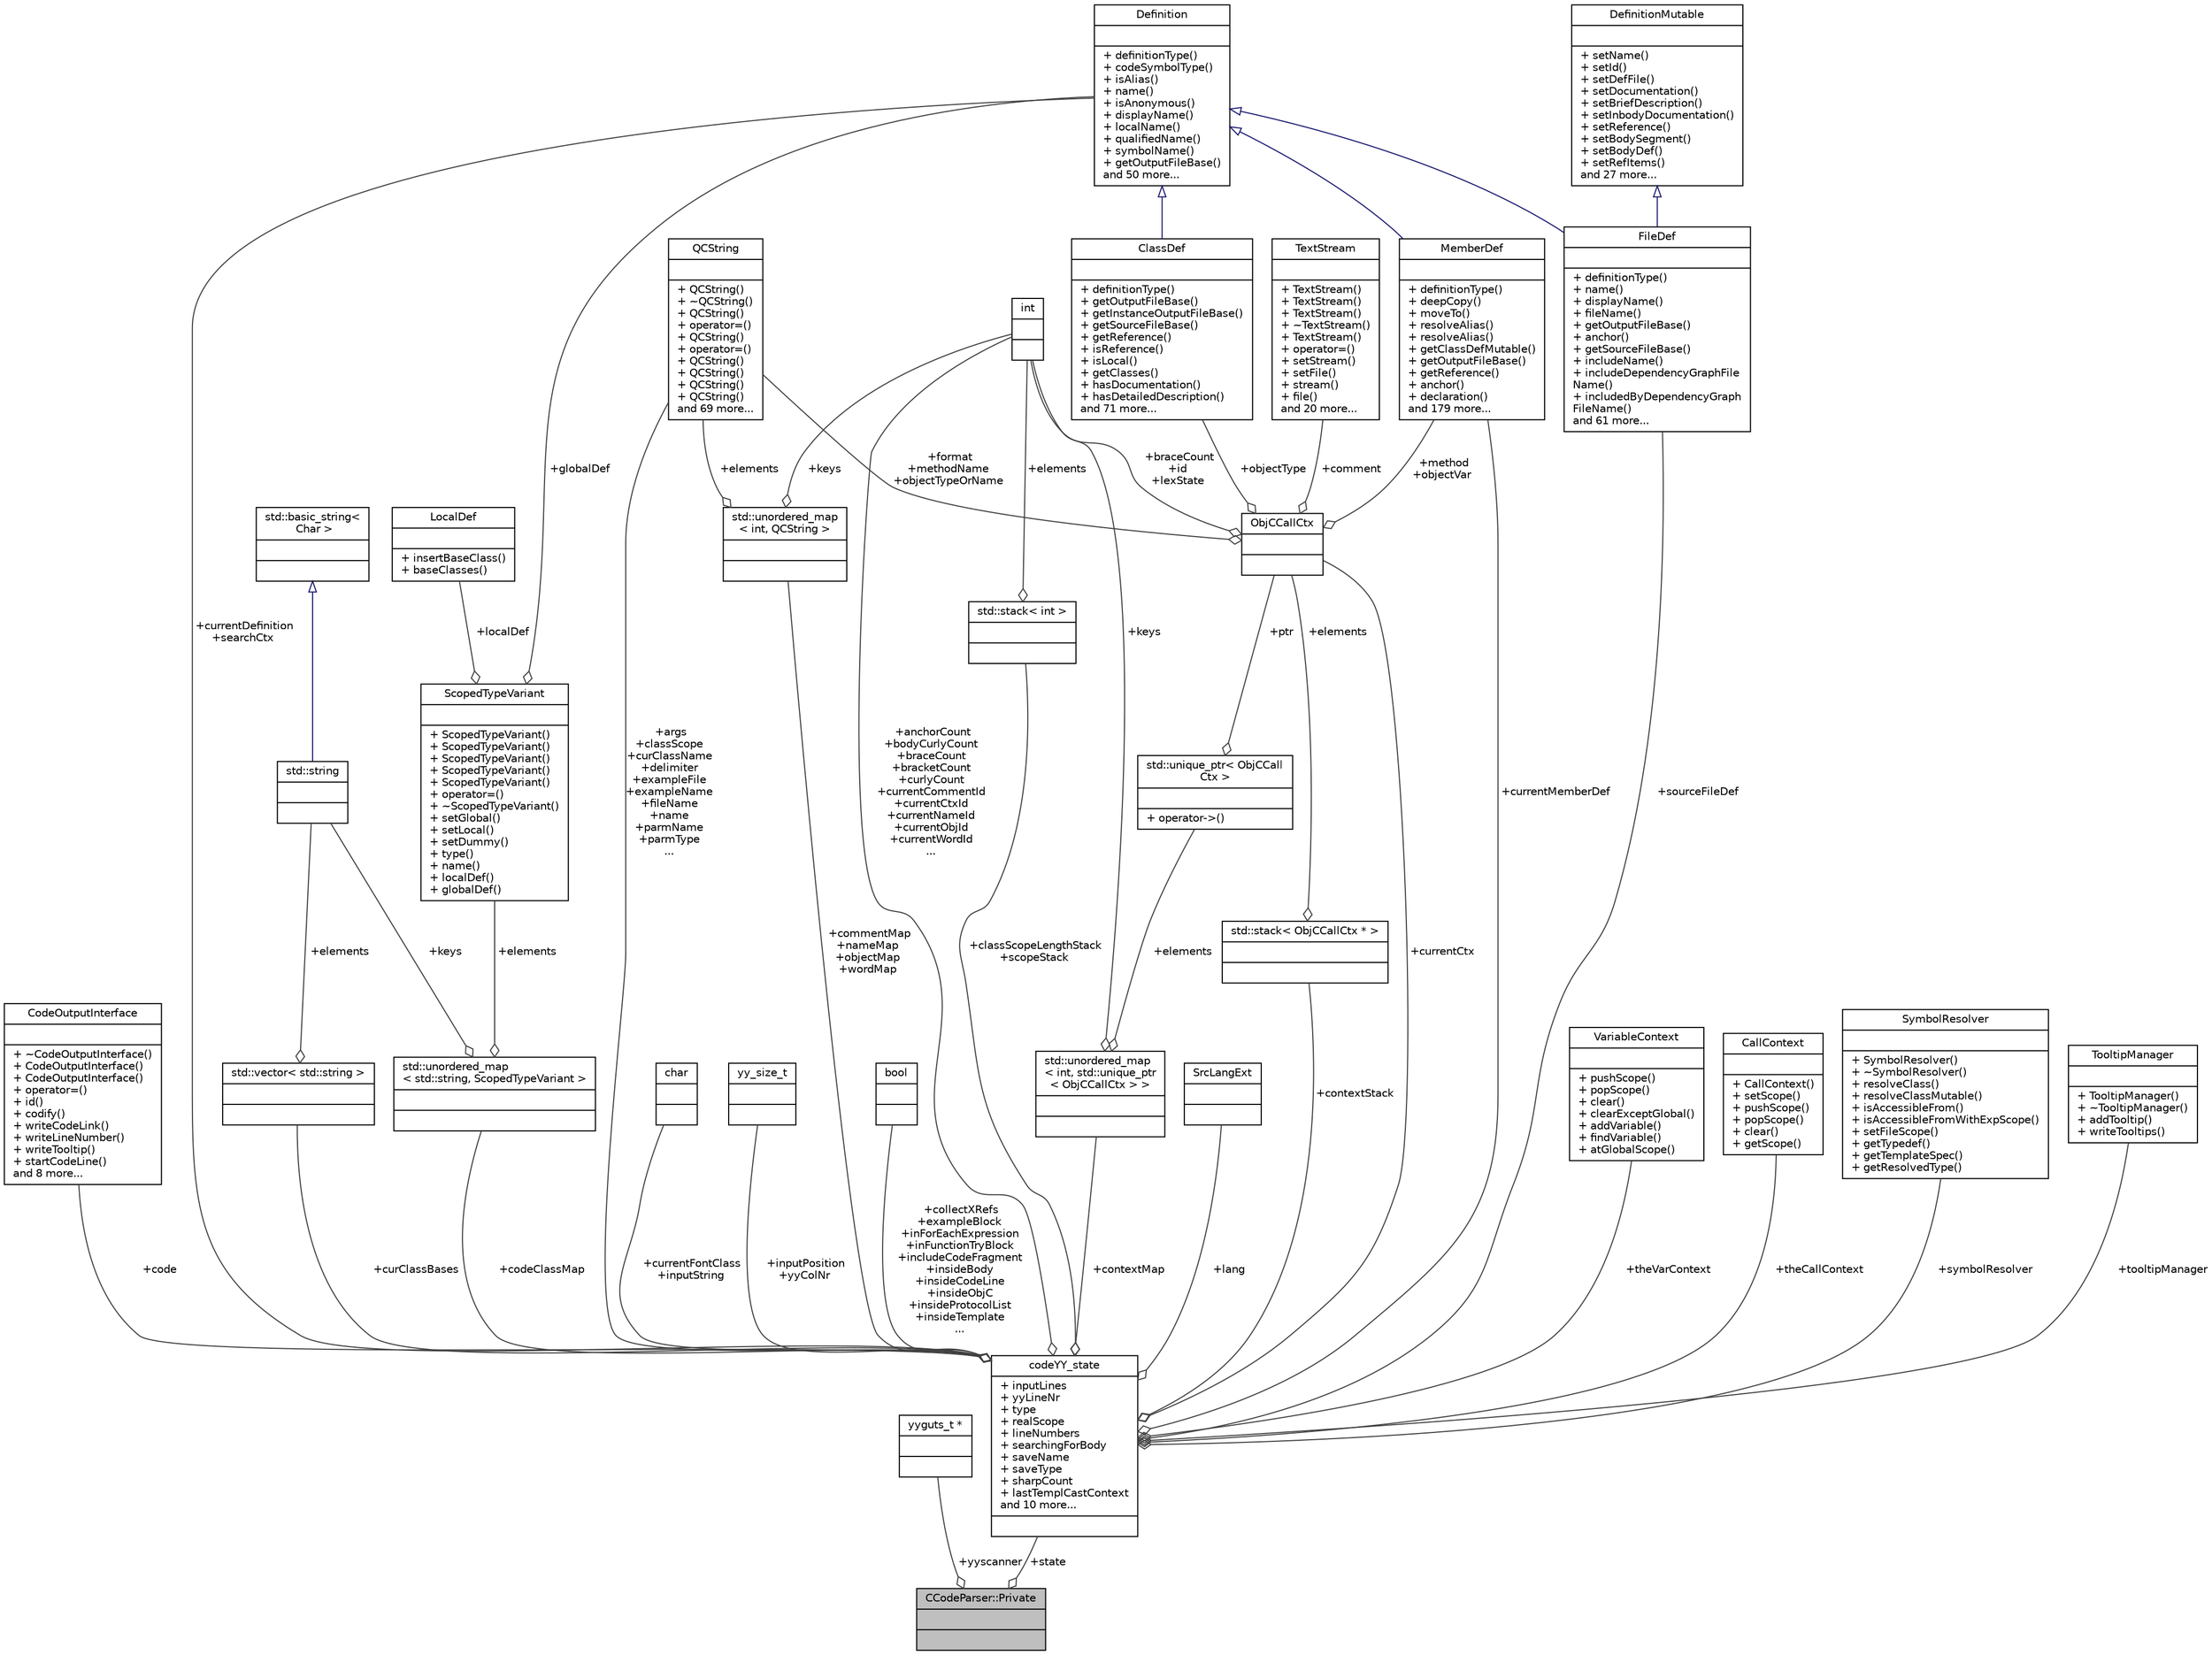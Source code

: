 digraph "CCodeParser::Private"
{
 // LATEX_PDF_SIZE
  edge [fontname="Helvetica",fontsize="10",labelfontname="Helvetica",labelfontsize="10"];
  node [fontname="Helvetica",fontsize="10",shape=record];
  Node1 [label="{CCodeParser::Private\n||}",height=0.2,width=0.4,color="black", fillcolor="grey75", style="filled", fontcolor="black",tooltip=" "];
  Node2 -> Node1 [color="grey25",fontsize="10",style="solid",label=" +yyscanner" ,arrowhead="odiamond",fontname="Helvetica"];
  Node2 [label="{yyguts_t *\n||}",height=0.2,width=0.4,color="black", fillcolor="white", style="filled",tooltip=" "];
  Node3 -> Node1 [color="grey25",fontsize="10",style="solid",label=" +state" ,arrowhead="odiamond",fontname="Helvetica"];
  Node3 [label="{codeYY_state\n|+ inputLines\l+ yyLineNr\l+ type\l+ realScope\l+ lineNumbers\l+ searchingForBody\l+ saveName\l+ saveType\l+ sharpCount\l+ lastTemplCastContext\land 10 more...\l|}",height=0.2,width=0.4,color="black", fillcolor="white", style="filled",URL="$structcodeYY__state.html",tooltip=" "];
  Node4 -> Node3 [color="grey25",fontsize="10",style="solid",label=" +code" ,arrowhead="odiamond",fontname="Helvetica"];
  Node4 [label="{CodeOutputInterface\n||+ ~CodeOutputInterface()\l+ CodeOutputInterface()\l+ CodeOutputInterface()\l+ operator=()\l+ id()\l+ codify()\l+ writeCodeLink()\l+ writeLineNumber()\l+ writeTooltip()\l+ startCodeLine()\land 8 more...\l}",height=0.2,width=0.4,color="black", fillcolor="white", style="filled",URL="$classCodeOutputInterface.html",tooltip=" "];
  Node5 -> Node3 [color="grey25",fontsize="10",style="solid",label=" +codeClassMap" ,arrowhead="odiamond",fontname="Helvetica"];
  Node5 [label="{std::unordered_map\l\< std::string, ScopedTypeVariant \>\n||}",height=0.2,width=0.4,color="black", fillcolor="white", style="filled",tooltip=" "];
  Node6 -> Node5 [color="grey25",fontsize="10",style="solid",label=" +keys" ,arrowhead="odiamond",fontname="Helvetica"];
  Node6 [label="{std::string\n||}",height=0.2,width=0.4,color="black", fillcolor="white", style="filled",tooltip=" "];
  Node7 -> Node6 [dir="back",color="midnightblue",fontsize="10",style="solid",arrowtail="onormal",fontname="Helvetica"];
  Node7 [label="{std::basic_string\<\l Char \>\n||}",height=0.2,width=0.4,color="black", fillcolor="white", style="filled",tooltip=" "];
  Node8 -> Node5 [color="grey25",fontsize="10",style="solid",label=" +elements" ,arrowhead="odiamond",fontname="Helvetica"];
  Node8 [label="{ScopedTypeVariant\n||+ ScopedTypeVariant()\l+ ScopedTypeVariant()\l+ ScopedTypeVariant()\l+ ScopedTypeVariant()\l+ ScopedTypeVariant()\l+ operator=()\l+ ~ScopedTypeVariant()\l+ setGlobal()\l+ setLocal()\l+ setDummy()\l+ type()\l+ name()\l+ localDef()\l+ globalDef()\l}",height=0.2,width=0.4,color="black", fillcolor="white", style="filled",URL="$classScopedTypeVariant.html",tooltip=" "];
  Node9 -> Node8 [color="grey25",fontsize="10",style="solid",label=" +globalDef" ,arrowhead="odiamond",fontname="Helvetica"];
  Node9 [label="{Definition\n||+ definitionType()\l+ codeSymbolType()\l+ isAlias()\l+ name()\l+ isAnonymous()\l+ displayName()\l+ localName()\l+ qualifiedName()\l+ symbolName()\l+ getOutputFileBase()\land 50 more...\l}",height=0.2,width=0.4,color="black", fillcolor="white", style="filled",URL="$classDefinition.html",tooltip=" "];
  Node10 -> Node8 [color="grey25",fontsize="10",style="solid",label=" +localDef" ,arrowhead="odiamond",fontname="Helvetica"];
  Node10 [label="{LocalDef\n||+ insertBaseClass()\l+ baseClasses()\l}",height=0.2,width=0.4,color="black", fillcolor="white", style="filled",URL="$classLocalDef.html",tooltip=" "];
  Node11 -> Node3 [color="grey25",fontsize="10",style="solid",label=" +args\n+classScope\n+curClassName\n+delimiter\n+exampleFile\n+exampleName\n+fileName\n+name\n+parmName\n+parmType\n..." ,arrowhead="odiamond",fontname="Helvetica"];
  Node11 [label="{QCString\n||+ QCString()\l+ ~QCString()\l+ QCString()\l+ operator=()\l+ QCString()\l+ operator=()\l+ QCString()\l+ QCString()\l+ QCString()\l+ QCString()\land 69 more...\l}",height=0.2,width=0.4,color="black", fillcolor="white", style="filled",URL="$classQCString.html",tooltip=" "];
  Node12 -> Node3 [color="grey25",fontsize="10",style="solid",label=" +curClassBases" ,arrowhead="odiamond",fontname="Helvetica"];
  Node12 [label="{std::vector\< std::string \>\n||}",height=0.2,width=0.4,color="black", fillcolor="white", style="filled",tooltip=" "];
  Node6 -> Node12 [color="grey25",fontsize="10",style="solid",label=" +elements" ,arrowhead="odiamond",fontname="Helvetica"];
  Node13 -> Node3 [color="grey25",fontsize="10",style="solid",label=" +currentFontClass\n+inputString" ,arrowhead="odiamond",fontname="Helvetica"];
  Node13 [label="{char\n||}",height=0.2,width=0.4,color="black", fillcolor="white", style="filled",tooltip=" "];
  Node14 -> Node3 [color="grey25",fontsize="10",style="solid",label=" +inputPosition\n+yyColNr" ,arrowhead="odiamond",fontname="Helvetica"];
  Node14 [label="{yy_size_t\n||}",height=0.2,width=0.4,color="black", fillcolor="white", style="filled",tooltip=" "];
  Node15 -> Node3 [color="grey25",fontsize="10",style="solid",label=" +anchorCount\n+bodyCurlyCount\n+braceCount\n+bracketCount\n+curlyCount\n+currentCommentId\n+currentCtxId\n+currentNameId\n+currentObjId\n+currentWordId\n..." ,arrowhead="odiamond",fontname="Helvetica"];
  Node15 [label="{int\n||}",height=0.2,width=0.4,color="black", fillcolor="white", style="filled",URL="$classint.html",tooltip=" "];
  Node16 -> Node3 [color="grey25",fontsize="10",style="solid",label=" +collectXRefs\n+exampleBlock\n+inForEachExpression\n+inFunctionTryBlock\n+includeCodeFragment\n+insideBody\n+insideCodeLine\n+insideObjC\n+insideProtocolList\n+insideTemplate\n..." ,arrowhead="odiamond",fontname="Helvetica"];
  Node16 [label="{bool\n||}",height=0.2,width=0.4,color="black", fillcolor="white", style="filled",tooltip=" "];
  Node17 -> Node3 [color="grey25",fontsize="10",style="solid",label=" +classScopeLengthStack\n+scopeStack" ,arrowhead="odiamond",fontname="Helvetica"];
  Node17 [label="{std::stack\< int \>\n||}",height=0.2,width=0.4,color="black", fillcolor="white", style="filled",tooltip=" "];
  Node15 -> Node17 [color="grey25",fontsize="10",style="solid",label=" +elements" ,arrowhead="odiamond",fontname="Helvetica"];
  Node18 -> Node3 [color="grey25",fontsize="10",style="solid",label=" +sourceFileDef" ,arrowhead="odiamond",fontname="Helvetica"];
  Node18 [label="{FileDef\n||+ definitionType()\l+ name()\l+ displayName()\l+ fileName()\l+ getOutputFileBase()\l+ anchor()\l+ getSourceFileBase()\l+ includeName()\l+ includeDependencyGraphFile\lName()\l+ includedByDependencyGraph\lFileName()\land 61 more...\l}",height=0.2,width=0.4,color="black", fillcolor="white", style="filled",URL="$classFileDef.html",tooltip=" "];
  Node19 -> Node18 [dir="back",color="midnightblue",fontsize="10",style="solid",arrowtail="onormal",fontname="Helvetica"];
  Node19 [label="{DefinitionMutable\n||+ setName()\l+ setId()\l+ setDefFile()\l+ setDocumentation()\l+ setBriefDescription()\l+ setInbodyDocumentation()\l+ setReference()\l+ setBodySegment()\l+ setBodyDef()\l+ setRefItems()\land 27 more...\l}",height=0.2,width=0.4,color="black", fillcolor="white", style="filled",URL="$classDefinitionMutable.html",tooltip=" "];
  Node9 -> Node18 [dir="back",color="midnightblue",fontsize="10",style="solid",arrowtail="onormal",fontname="Helvetica"];
  Node9 -> Node3 [color="grey25",fontsize="10",style="solid",label=" +currentDefinition\n+searchCtx" ,arrowhead="odiamond",fontname="Helvetica"];
  Node20 -> Node3 [color="grey25",fontsize="10",style="solid",label=" +currentMemberDef" ,arrowhead="odiamond",fontname="Helvetica"];
  Node20 [label="{MemberDef\n||+ definitionType()\l+ deepCopy()\l+ moveTo()\l+ resolveAlias()\l+ resolveAlias()\l+ getClassDefMutable()\l+ getOutputFileBase()\l+ getReference()\l+ anchor()\l+ declaration()\land 179 more...\l}",height=0.2,width=0.4,color="black", fillcolor="white", style="filled",URL="$classMemberDef.html",tooltip=" "];
  Node9 -> Node20 [dir="back",color="midnightblue",fontsize="10",style="solid",arrowtail="onormal",fontname="Helvetica"];
  Node21 -> Node3 [color="grey25",fontsize="10",style="solid",label=" +lang" ,arrowhead="odiamond",fontname="Helvetica"];
  Node21 [label="{SrcLangExt\n||}",height=0.2,width=0.4,color="black", fillcolor="white", style="filled",tooltip=" "];
  Node22 -> Node3 [color="grey25",fontsize="10",style="solid",label=" +currentCtx" ,arrowhead="odiamond",fontname="Helvetica"];
  Node22 [label="{ObjCCallCtx\n||}",height=0.2,width=0.4,color="black", fillcolor="white", style="filled",URL="$structObjCCallCtx.html",tooltip=" "];
  Node15 -> Node22 [color="grey25",fontsize="10",style="solid",label=" +braceCount\n+id\n+lexState" ,arrowhead="odiamond",fontname="Helvetica"];
  Node11 -> Node22 [color="grey25",fontsize="10",style="solid",label=" +format\n+methodName\n+objectTypeOrName" ,arrowhead="odiamond",fontname="Helvetica"];
  Node23 -> Node22 [color="grey25",fontsize="10",style="solid",label=" +comment" ,arrowhead="odiamond",fontname="Helvetica"];
  Node23 [label="{TextStream\n||+ TextStream()\l+ TextStream()\l+ TextStream()\l+ ~TextStream()\l+ TextStream()\l+ operator=()\l+ setStream()\l+ setFile()\l+ stream()\l+ file()\land 20 more...\l}",height=0.2,width=0.4,color="black", fillcolor="white", style="filled",URL="$classTextStream.html",tooltip="Text streaming class that buffers data."];
  Node24 -> Node22 [color="grey25",fontsize="10",style="solid",label=" +objectType" ,arrowhead="odiamond",fontname="Helvetica"];
  Node24 [label="{ClassDef\n||+ definitionType()\l+ getOutputFileBase()\l+ getInstanceOutputFileBase()\l+ getSourceFileBase()\l+ getReference()\l+ isReference()\l+ isLocal()\l+ getClasses()\l+ hasDocumentation()\l+ hasDetailedDescription()\land 71 more...\l}",height=0.2,width=0.4,color="black", fillcolor="white", style="filled",URL="$classClassDef.html",tooltip=" "];
  Node9 -> Node24 [dir="back",color="midnightblue",fontsize="10",style="solid",arrowtail="onormal",fontname="Helvetica"];
  Node20 -> Node22 [color="grey25",fontsize="10",style="solid",label=" +method\n+objectVar" ,arrowhead="odiamond",fontname="Helvetica"];
  Node25 -> Node3 [color="grey25",fontsize="10",style="solid",label=" +contextStack" ,arrowhead="odiamond",fontname="Helvetica"];
  Node25 [label="{std::stack\< ObjCCallCtx * \>\n||}",height=0.2,width=0.4,color="black", fillcolor="white", style="filled",tooltip=" "];
  Node22 -> Node25 [color="grey25",fontsize="10",style="solid",label=" +elements" ,arrowhead="odiamond",fontname="Helvetica"];
  Node26 -> Node3 [color="grey25",fontsize="10",style="solid",label=" +contextMap" ,arrowhead="odiamond",fontname="Helvetica"];
  Node26 [label="{std::unordered_map\l\< int, std::unique_ptr\l\< ObjCCallCtx \> \>\n||}",height=0.2,width=0.4,color="black", fillcolor="white", style="filled",tooltip=" "];
  Node15 -> Node26 [color="grey25",fontsize="10",style="solid",label=" +keys" ,arrowhead="odiamond",fontname="Helvetica"];
  Node27 -> Node26 [color="grey25",fontsize="10",style="solid",label=" +elements" ,arrowhead="odiamond",fontname="Helvetica"];
  Node27 [label="{std::unique_ptr\< ObjCCall\lCtx \>\n||+ operator-\>()\l}",height=0.2,width=0.4,color="black", fillcolor="white", style="filled",tooltip=" "];
  Node22 -> Node27 [color="grey25",fontsize="10",style="solid",label=" +ptr" ,arrowhead="odiamond",fontname="Helvetica"];
  Node28 -> Node3 [color="grey25",fontsize="10",style="solid",label=" +commentMap\n+nameMap\n+objectMap\n+wordMap" ,arrowhead="odiamond",fontname="Helvetica"];
  Node28 [label="{std::unordered_map\l\< int, QCString \>\n||}",height=0.2,width=0.4,color="black", fillcolor="white", style="filled",tooltip=" "];
  Node15 -> Node28 [color="grey25",fontsize="10",style="solid",label=" +keys" ,arrowhead="odiamond",fontname="Helvetica"];
  Node11 -> Node28 [color="grey25",fontsize="10",style="solid",label=" +elements" ,arrowhead="odiamond",fontname="Helvetica"];
  Node29 -> Node3 [color="grey25",fontsize="10",style="solid",label=" +theVarContext" ,arrowhead="odiamond",fontname="Helvetica"];
  Node29 [label="{VariableContext\n||+ pushScope()\l+ popScope()\l+ clear()\l+ clearExceptGlobal()\l+ addVariable()\l+ findVariable()\l+ atGlobalScope()\l}",height=0.2,width=0.4,color="black", fillcolor="white", style="filled",URL="$classVariableContext.html",tooltip=" "];
  Node30 -> Node3 [color="grey25",fontsize="10",style="solid",label=" +theCallContext" ,arrowhead="odiamond",fontname="Helvetica"];
  Node30 [label="{CallContext\n||+ CallContext()\l+ setScope()\l+ pushScope()\l+ popScope()\l+ clear()\l+ getScope()\l}",height=0.2,width=0.4,color="black", fillcolor="white", style="filled",URL="$classCallContext.html",tooltip=" "];
  Node31 -> Node3 [color="grey25",fontsize="10",style="solid",label=" +symbolResolver" ,arrowhead="odiamond",fontname="Helvetica"];
  Node31 [label="{SymbolResolver\n||+ SymbolResolver()\l+ ~SymbolResolver()\l+ resolveClass()\l+ resolveClassMutable()\l+ isAccessibleFrom()\l+ isAccessibleFromWithExpScope()\l+ setFileScope()\l+ getTypedef()\l+ getTemplateSpec()\l+ getResolvedType()\l}",height=0.2,width=0.4,color="black", fillcolor="white", style="filled",URL="$classSymbolResolver.html",tooltip=" "];
  Node32 -> Node3 [color="grey25",fontsize="10",style="solid",label=" +tooltipManager" ,arrowhead="odiamond",fontname="Helvetica"];
  Node32 [label="{TooltipManager\n||+ TooltipManager()\l+ ~TooltipManager()\l+ addTooltip()\l+ writeTooltips()\l}",height=0.2,width=0.4,color="black", fillcolor="white", style="filled",URL="$classTooltipManager.html",tooltip="Class that manages the tooltips for a source file."];
}
